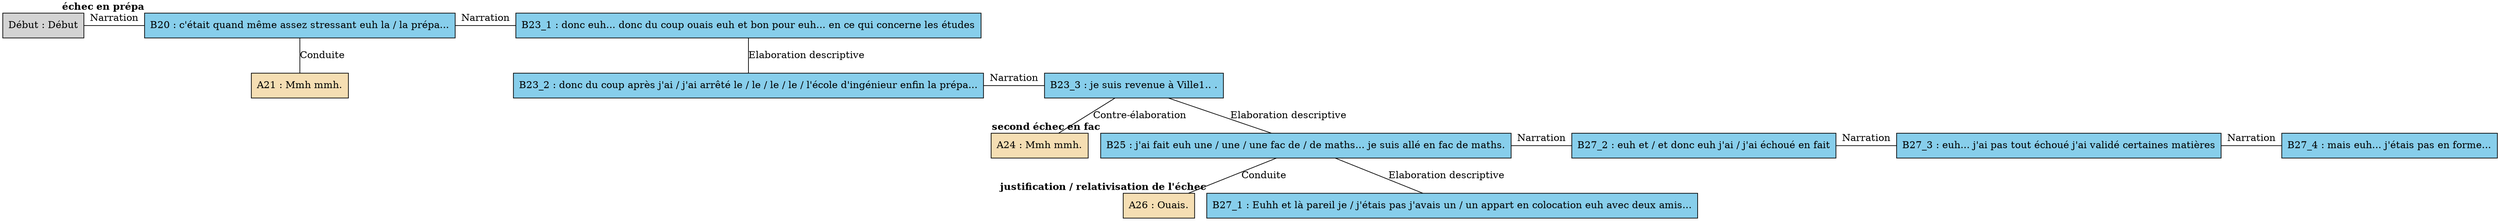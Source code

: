 digraph C09 {
	node [shape=box style=filled]
	"Début" [label="Début : Début" xlabel=""]
	B20 [label="B20 : c'était quand même assez stressant euh la / la prépa..." fillcolor=skyblue xlabel=<<B>échec en prépa</B>>]
	A21 [label="A21 : Mmh mmh." fillcolor=wheat xlabel=""]
	B23_1 [label="B23_1 : donc euh... donc du coup ouais euh et bon pour euh... en ce qui concerne les études" fillcolor=skyblue xlabel=""]
	B23_2 [label="B23_2 : donc du coup après j'ai / j'ai arrêté le / le / le / le / l'école d'ingénieur enfin la prépa..." fillcolor=skyblue xlabel=""]
	B23_3 [label="B23_3 : je suis revenue à Ville1.. ." fillcolor=skyblue xlabel=""]
	A24 [label="A24 : Mmh mmh." fillcolor=wheat xlabel=""]
	B25 [label="B25 : j'ai fait euh une / une / une fac de / de maths... je suis allé en fac de maths." fillcolor=skyblue xlabel=<<B>second échec en fac</B>>]
	A26 [label="A26 : Ouais." fillcolor=wheat xlabel=""]
	B27_1 [label="B27_1 : Euhh et là pareil je / j'étais pas j'avais un / un appart en colocation euh avec deux amis..." fillcolor=skyblue xlabel=<<B>justification / relativisation de l'échec</B>>]
	B27_2 [label="B27_2 : euh et / et donc euh j'ai / j'ai échoué en fait" fillcolor=skyblue xlabel=""]
	B27_3 [label="B27_3 : euh... j'ai pas tout échoué j'ai validé certaines matières" fillcolor=skyblue xlabel=""]
	B27_4 [label="B27_4 : mais euh... j'étais pas en forme..." fillcolor=skyblue xlabel=""]
	B20 -> A21 [label=Conduite dir=none]
	{
		rank=same
		"Début"
		B20
		"Début" -> B20 [label=Narration dir=none]
	}
	{
		rank=same
		B20
		B23_1
		B20 -> B23_1 [label=Narration dir=none]
	}
	B23_1 -> B23_2 [label="Elaboration descriptive" dir=none]
	{
		rank=same
		B23_2
		B23_3
		B23_2 -> B23_3 [label=Narration dir=none]
	}
	B23_3 -> A24 [label="Contre-élaboration" dir=none]
	B23_3 -> B25 [label="Elaboration descriptive" dir=none]
	B25 -> A26 [label=Conduite dir=none]
	B25 -> B27_1 [label="Elaboration descriptive" dir=none]
	{
		rank=same
		B27_2
		B27_3
		B27_2 -> B27_3 [label=Narration dir=none]
	}
	{
		rank=same
		B27_3
		B27_4
		B27_3 -> B27_4 [label=Narration dir=none]
	}
	{
		rank=same
		B25
		B27_2
		B25 -> B27_2 [label=Narration dir=none]
	}
}
